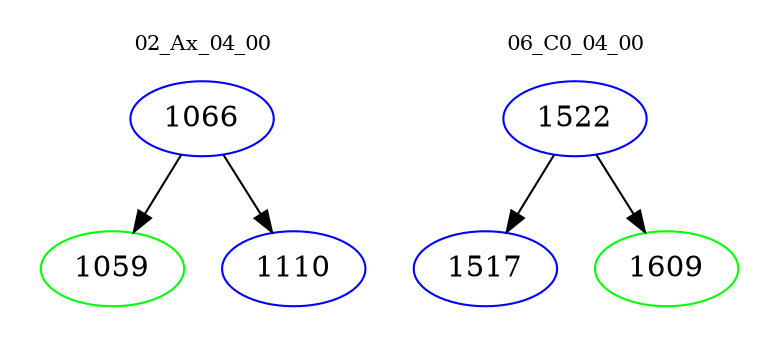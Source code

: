 digraph{
subgraph cluster_0 {
color = white
label = "02_Ax_04_00";
fontsize=10;
T0_1066 [label="1066", color="blue"]
T0_1066 -> T0_1059 [color="black"]
T0_1059 [label="1059", color="green"]
T0_1066 -> T0_1110 [color="black"]
T0_1110 [label="1110", color="blue"]
}
subgraph cluster_1 {
color = white
label = "06_C0_04_00";
fontsize=10;
T1_1522 [label="1522", color="blue"]
T1_1522 -> T1_1517 [color="black"]
T1_1517 [label="1517", color="blue"]
T1_1522 -> T1_1609 [color="black"]
T1_1609 [label="1609", color="green"]
}
}
